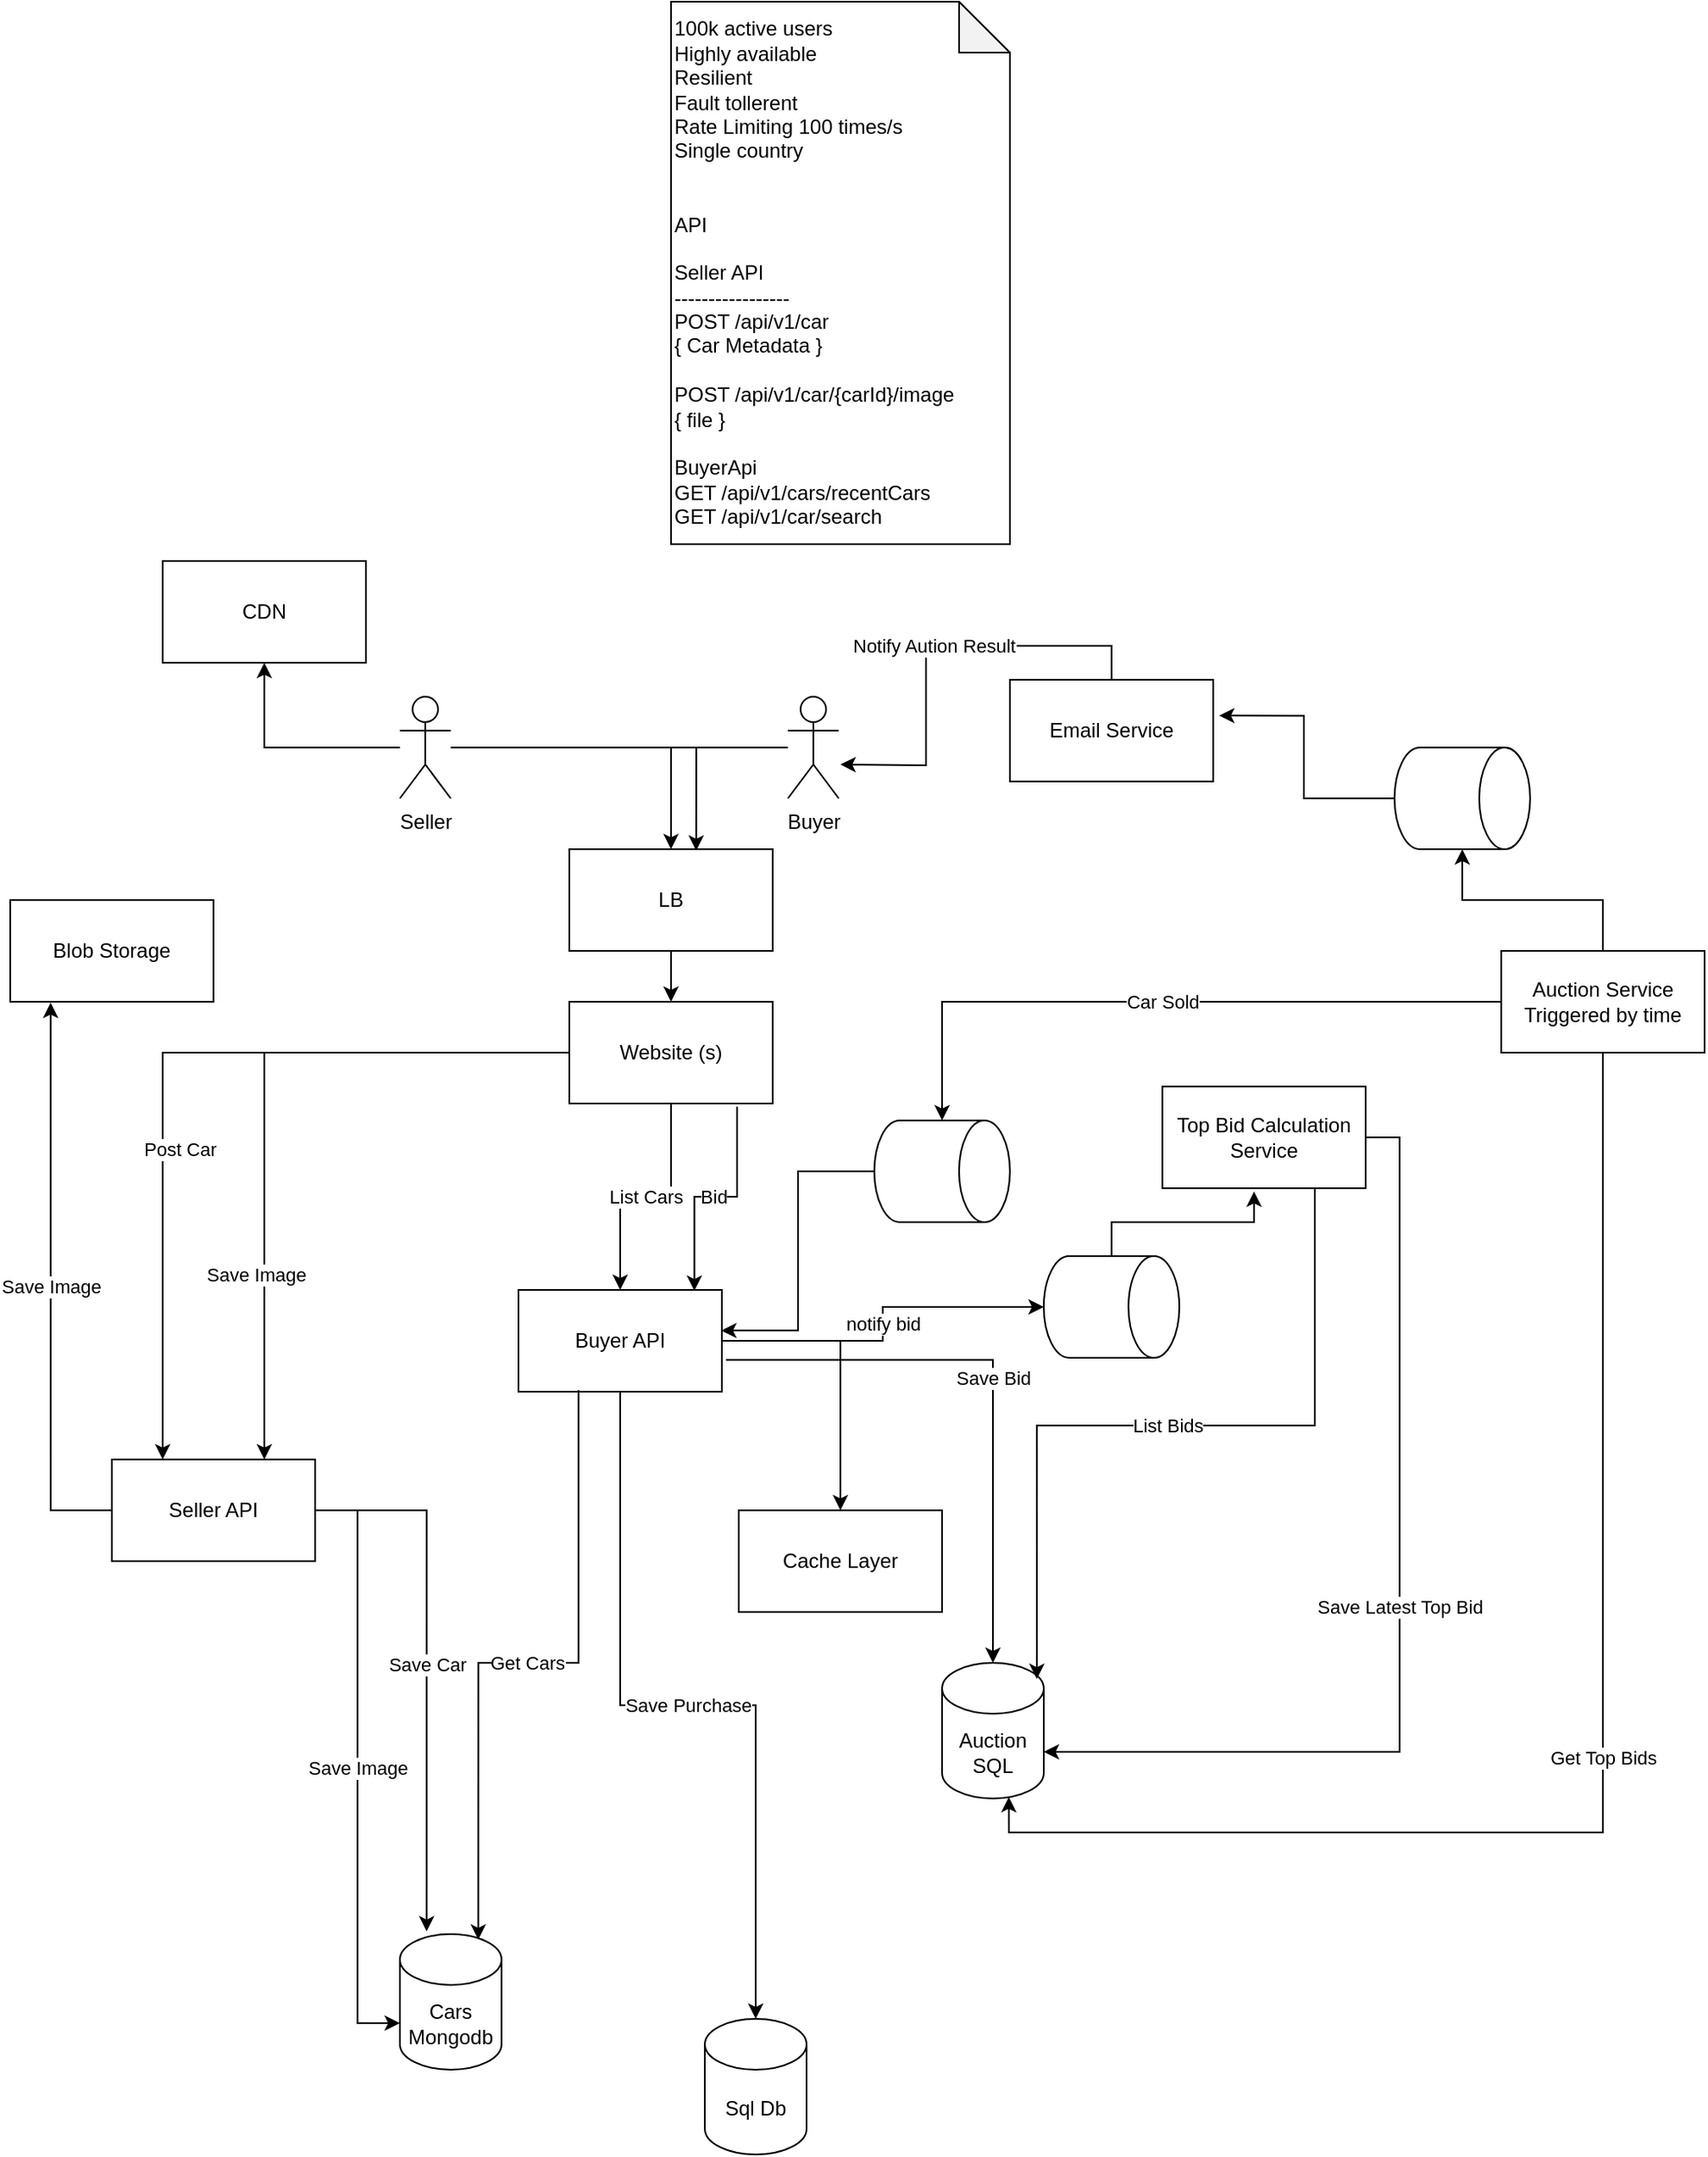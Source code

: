 <mxfile version="27.1.3">
  <diagram name="Page-1" id="kClDVkn1rwwxWksCV2Wo">
    <mxGraphModel dx="1805" dy="1711" grid="1" gridSize="10" guides="1" tooltips="1" connect="1" arrows="1" fold="1" page="1" pageScale="1" pageWidth="827" pageHeight="1169" math="0" shadow="0">
      <root>
        <mxCell id="0" />
        <mxCell id="1" parent="0" />
        <mxCell id="C3qPjn6Pq11D4Rv8hFkP-7" value="Post Car" style="edgeStyle=orthogonalEdgeStyle;rounded=0;orthogonalLoop=1;jettySize=auto;html=1;entryX=0.25;entryY=0;entryDx=0;entryDy=0;" parent="1" source="C3qPjn6Pq11D4Rv8hFkP-1" target="C3qPjn6Pq11D4Rv8hFkP-6" edge="1">
          <mxGeometry x="0.238" y="10" relative="1" as="geometry">
            <mxPoint as="offset" />
          </mxGeometry>
        </mxCell>
        <mxCell id="C3qPjn6Pq11D4Rv8hFkP-11" value="List Cars" style="edgeStyle=orthogonalEdgeStyle;rounded=0;orthogonalLoop=1;jettySize=auto;html=1;" parent="1" source="C3qPjn6Pq11D4Rv8hFkP-1" target="C3qPjn6Pq11D4Rv8hFkP-8" edge="1">
          <mxGeometry relative="1" as="geometry" />
        </mxCell>
        <mxCell id="C3qPjn6Pq11D4Rv8hFkP-24" value="Save Image" style="edgeStyle=orthogonalEdgeStyle;rounded=0;orthogonalLoop=1;jettySize=auto;html=1;entryX=0.199;entryY=1.009;entryDx=0;entryDy=0;exitX=0;exitY=0.5;exitDx=0;exitDy=0;entryPerimeter=0;" parent="1" source="C3qPjn6Pq11D4Rv8hFkP-6" target="C3qPjn6Pq11D4Rv8hFkP-23" edge="1">
          <mxGeometry relative="1" as="geometry" />
        </mxCell>
        <mxCell id="C3qPjn6Pq11D4Rv8hFkP-1" value="Website (s)" style="rounded=0;whiteSpace=wrap;html=1;" parent="1" vertex="1">
          <mxGeometry x="270" y="210" width="120" height="60" as="geometry" />
        </mxCell>
        <mxCell id="C3qPjn6Pq11D4Rv8hFkP-4" style="edgeStyle=orthogonalEdgeStyle;rounded=0;orthogonalLoop=1;jettySize=auto;html=1;entryX=0.624;entryY=0.014;entryDx=0;entryDy=0;entryPerimeter=0;" parent="1" source="C3qPjn6Pq11D4Rv8hFkP-2" target="C3qPjn6Pq11D4Rv8hFkP-39" edge="1">
          <mxGeometry relative="1" as="geometry" />
        </mxCell>
        <mxCell id="C3qPjn6Pq11D4Rv8hFkP-42" style="edgeStyle=orthogonalEdgeStyle;rounded=0;orthogonalLoop=1;jettySize=auto;html=1;" parent="1" source="C3qPjn6Pq11D4Rv8hFkP-2" target="C3qPjn6Pq11D4Rv8hFkP-41" edge="1">
          <mxGeometry relative="1" as="geometry" />
        </mxCell>
        <mxCell id="C3qPjn6Pq11D4Rv8hFkP-2" value="Seller" style="shape=umlActor;verticalLabelPosition=bottom;verticalAlign=top;html=1;outlineConnect=0;" parent="1" vertex="1">
          <mxGeometry x="170" y="30" width="30" height="60" as="geometry" />
        </mxCell>
        <mxCell id="C3qPjn6Pq11D4Rv8hFkP-3" value="Buyer" style="shape=umlActor;verticalLabelPosition=bottom;verticalAlign=top;html=1;outlineConnect=0;" parent="1" vertex="1">
          <mxGeometry x="399" y="30" width="30" height="60" as="geometry" />
        </mxCell>
        <mxCell id="C3qPjn6Pq11D4Rv8hFkP-5" style="edgeStyle=orthogonalEdgeStyle;rounded=0;orthogonalLoop=1;jettySize=auto;html=1;" parent="1" source="C3qPjn6Pq11D4Rv8hFkP-3" target="C3qPjn6Pq11D4Rv8hFkP-39" edge="1">
          <mxGeometry relative="1" as="geometry" />
        </mxCell>
        <mxCell id="C3qPjn6Pq11D4Rv8hFkP-10" value="Save Car" style="edgeStyle=orthogonalEdgeStyle;rounded=0;orthogonalLoop=1;jettySize=auto;html=1;entryX=0.263;entryY=-0.02;entryDx=0;entryDy=0;entryPerimeter=0;" parent="1" source="C3qPjn6Pq11D4Rv8hFkP-6" target="C3qPjn6Pq11D4Rv8hFkP-9" edge="1">
          <mxGeometry relative="1" as="geometry">
            <mxPoint x="200" y="600" as="targetPoint" />
          </mxGeometry>
        </mxCell>
        <mxCell id="C3qPjn6Pq11D4Rv8hFkP-6" value="Seller API" style="rounded=0;whiteSpace=wrap;html=1;" parent="1" vertex="1">
          <mxGeometry y="480" width="120" height="60" as="geometry" />
        </mxCell>
        <mxCell id="C3qPjn6Pq11D4Rv8hFkP-33" value="notify bid" style="edgeStyle=orthogonalEdgeStyle;rounded=0;orthogonalLoop=1;jettySize=auto;html=1;entryX=0.5;entryY=1;entryDx=0;entryDy=0;entryPerimeter=0;" parent="1" source="C3qPjn6Pq11D4Rv8hFkP-8" target="C3qPjn6Pq11D4Rv8hFkP-34" edge="1">
          <mxGeometry relative="1" as="geometry">
            <mxPoint x="570" y="410" as="targetPoint" />
          </mxGeometry>
        </mxCell>
        <mxCell id="C3qPjn6Pq11D4Rv8hFkP-44" style="edgeStyle=orthogonalEdgeStyle;rounded=0;orthogonalLoop=1;jettySize=auto;html=1;" parent="1" source="C3qPjn6Pq11D4Rv8hFkP-8" target="C3qPjn6Pq11D4Rv8hFkP-43" edge="1">
          <mxGeometry relative="1" as="geometry" />
        </mxCell>
        <mxCell id="C3qPjn6Pq11D4Rv8hFkP-8" value="Buyer API" style="rounded=0;whiteSpace=wrap;html=1;" parent="1" vertex="1">
          <mxGeometry x="240" y="380" width="120" height="60" as="geometry" />
        </mxCell>
        <mxCell id="C3qPjn6Pq11D4Rv8hFkP-9" value="Cars Mongodb" style="shape=cylinder3;whiteSpace=wrap;html=1;boundedLbl=1;backgroundOutline=1;size=15;" parent="1" vertex="1">
          <mxGeometry x="170" y="760" width="60" height="80" as="geometry" />
        </mxCell>
        <mxCell id="C3qPjn6Pq11D4Rv8hFkP-12" value="Get Cars" style="edgeStyle=orthogonalEdgeStyle;rounded=0;orthogonalLoop=1;jettySize=auto;html=1;entryX=0.771;entryY=0.041;entryDx=0;entryDy=0;entryPerimeter=0;exitX=0.295;exitY=0.985;exitDx=0;exitDy=0;exitPerimeter=0;" parent="1" source="C3qPjn6Pq11D4Rv8hFkP-8" target="C3qPjn6Pq11D4Rv8hFkP-9" edge="1">
          <mxGeometry relative="1" as="geometry" />
        </mxCell>
        <mxCell id="C3qPjn6Pq11D4Rv8hFkP-13" value="Bid" style="edgeStyle=orthogonalEdgeStyle;rounded=0;orthogonalLoop=1;jettySize=auto;html=1;entryX=0.865;entryY=0.009;entryDx=0;entryDy=0;exitX=0.825;exitY=1.032;exitDx=0;exitDy=0;exitPerimeter=0;entryPerimeter=0;" parent="1" source="C3qPjn6Pq11D4Rv8hFkP-1" target="C3qPjn6Pq11D4Rv8hFkP-8" edge="1">
          <mxGeometry relative="1" as="geometry" />
        </mxCell>
        <mxCell id="C3qPjn6Pq11D4Rv8hFkP-16" value="Save Bid" style="edgeStyle=orthogonalEdgeStyle;rounded=0;orthogonalLoop=1;jettySize=auto;html=1;exitX=1.02;exitY=0.687;exitDx=0;exitDy=0;exitPerimeter=0;" parent="1" source="C3qPjn6Pq11D4Rv8hFkP-8" target="C3qPjn6Pq11D4Rv8hFkP-15" edge="1">
          <mxGeometry relative="1" as="geometry" />
        </mxCell>
        <mxCell id="C3qPjn6Pq11D4Rv8hFkP-29" style="edgeStyle=orthogonalEdgeStyle;rounded=0;orthogonalLoop=1;jettySize=auto;html=1;exitX=0.5;exitY=0;exitDx=0;exitDy=0;" parent="1" source="C3qPjn6Pq11D4Rv8hFkP-37" target="C3qPjn6Pq11D4Rv8hFkP-30" edge="1">
          <mxGeometry relative="1" as="geometry">
            <mxPoint x="690" y="180" as="targetPoint" />
          </mxGeometry>
        </mxCell>
        <mxCell id="C3qPjn6Pq11D4Rv8hFkP-14" value="Top Bid Calculation Service" style="rounded=0;whiteSpace=wrap;html=1;" parent="1" vertex="1">
          <mxGeometry x="620" y="260" width="120" height="60" as="geometry" />
        </mxCell>
        <mxCell id="C3qPjn6Pq11D4Rv8hFkP-15" value="Auction SQL" style="shape=cylinder3;whiteSpace=wrap;html=1;boundedLbl=1;backgroundOutline=1;size=15;" parent="1" vertex="1">
          <mxGeometry x="490" y="600" width="60" height="80" as="geometry" />
        </mxCell>
        <mxCell id="C3qPjn6Pq11D4Rv8hFkP-17" value="List Bids" style="edgeStyle=orthogonalEdgeStyle;rounded=0;orthogonalLoop=1;jettySize=auto;html=1;entryX=0.932;entryY=0.119;entryDx=0;entryDy=0;entryPerimeter=0;exitX=0.75;exitY=1;exitDx=0;exitDy=0;" parent="1" source="C3qPjn6Pq11D4Rv8hFkP-14" target="C3qPjn6Pq11D4Rv8hFkP-15" edge="1">
          <mxGeometry relative="1" as="geometry" />
        </mxCell>
        <mxCell id="C3qPjn6Pq11D4Rv8hFkP-18" value="Car Sold" style="edgeStyle=orthogonalEdgeStyle;rounded=0;orthogonalLoop=1;jettySize=auto;html=1;exitX=0;exitY=0.5;exitDx=0;exitDy=0;" parent="1" source="C3qPjn6Pq11D4Rv8hFkP-37" target="C3qPjn6Pq11D4Rv8hFkP-21" edge="1">
          <mxGeometry relative="1" as="geometry" />
        </mxCell>
        <mxCell id="C3qPjn6Pq11D4Rv8hFkP-19" value="Save Purchase" style="edgeStyle=orthogonalEdgeStyle;rounded=0;orthogonalLoop=1;jettySize=auto;html=1;" parent="1" source="C3qPjn6Pq11D4Rv8hFkP-8" target="C3qPjn6Pq11D4Rv8hFkP-45" edge="1">
          <mxGeometry relative="1" as="geometry" />
        </mxCell>
        <mxCell id="C3qPjn6Pq11D4Rv8hFkP-22" style="edgeStyle=orthogonalEdgeStyle;rounded=0;orthogonalLoop=1;jettySize=auto;html=1;entryX=0.997;entryY=0.399;entryDx=0;entryDy=0;entryPerimeter=0;" parent="1" source="C3qPjn6Pq11D4Rv8hFkP-21" target="C3qPjn6Pq11D4Rv8hFkP-8" edge="1">
          <mxGeometry relative="1" as="geometry">
            <mxPoint x="370" y="420" as="targetPoint" />
          </mxGeometry>
        </mxCell>
        <mxCell id="C3qPjn6Pq11D4Rv8hFkP-21" value="" style="shape=cylinder3;whiteSpace=wrap;html=1;boundedLbl=1;backgroundOutline=1;size=15;rotation=90;" parent="1" vertex="1">
          <mxGeometry x="460" y="270" width="60" height="80" as="geometry" />
        </mxCell>
        <mxCell id="C3qPjn6Pq11D4Rv8hFkP-23" value="Blob Storage" style="rounded=0;whiteSpace=wrap;html=1;" parent="1" vertex="1">
          <mxGeometry x="-60" y="150" width="120" height="60" as="geometry" />
        </mxCell>
        <mxCell id="C3qPjn6Pq11D4Rv8hFkP-25" value="Save Image" style="edgeStyle=orthogonalEdgeStyle;rounded=0;orthogonalLoop=1;jettySize=auto;html=1;entryX=0.75;entryY=0;entryDx=0;entryDy=0;" parent="1" source="C3qPjn6Pq11D4Rv8hFkP-1" target="C3qPjn6Pq11D4Rv8hFkP-6" edge="1">
          <mxGeometry x="0.479" y="-5" relative="1" as="geometry">
            <mxPoint as="offset" />
          </mxGeometry>
        </mxCell>
        <mxCell id="C3qPjn6Pq11D4Rv8hFkP-26" value="Save Image" style="edgeStyle=orthogonalEdgeStyle;rounded=0;orthogonalLoop=1;jettySize=auto;html=1;entryX=0;entryY=0;entryDx=0;entryDy=52.5;entryPerimeter=0;" parent="1" source="C3qPjn6Pq11D4Rv8hFkP-6" target="C3qPjn6Pq11D4Rv8hFkP-9" edge="1">
          <mxGeometry relative="1" as="geometry" />
        </mxCell>
        <mxCell id="C3qPjn6Pq11D4Rv8hFkP-28" value="Notify Aution Result" style="edgeStyle=orthogonalEdgeStyle;rounded=0;orthogonalLoop=1;jettySize=auto;html=1;exitX=0.5;exitY=0;exitDx=0;exitDy=0;" parent="1" source="C3qPjn6Pq11D4Rv8hFkP-27" edge="1">
          <mxGeometry relative="1" as="geometry">
            <mxPoint x="430" y="70" as="targetPoint" />
          </mxGeometry>
        </mxCell>
        <mxCell id="C3qPjn6Pq11D4Rv8hFkP-27" value="Email Service" style="rounded=0;whiteSpace=wrap;html=1;" parent="1" vertex="1">
          <mxGeometry x="530" y="20" width="120" height="60" as="geometry" />
        </mxCell>
        <mxCell id="C3qPjn6Pq11D4Rv8hFkP-30" value="" style="shape=cylinder3;whiteSpace=wrap;html=1;boundedLbl=1;backgroundOutline=1;size=15;rotation=90;" parent="1" vertex="1">
          <mxGeometry x="767" y="50" width="60" height="80" as="geometry" />
        </mxCell>
        <mxCell id="C3qPjn6Pq11D4Rv8hFkP-31" style="edgeStyle=orthogonalEdgeStyle;rounded=0;orthogonalLoop=1;jettySize=auto;html=1;entryX=1.029;entryY=0.353;entryDx=0;entryDy=0;entryPerimeter=0;" parent="1" source="C3qPjn6Pq11D4Rv8hFkP-30" target="C3qPjn6Pq11D4Rv8hFkP-27" edge="1">
          <mxGeometry relative="1" as="geometry" />
        </mxCell>
        <mxCell id="C3qPjn6Pq11D4Rv8hFkP-34" value="" style="shape=cylinder3;whiteSpace=wrap;html=1;boundedLbl=1;backgroundOutline=1;size=15;rotation=90;" parent="1" vertex="1">
          <mxGeometry x="560" y="350" width="60" height="80" as="geometry" />
        </mxCell>
        <mxCell id="C3qPjn6Pq11D4Rv8hFkP-35" style="edgeStyle=orthogonalEdgeStyle;rounded=0;orthogonalLoop=1;jettySize=auto;html=1;entryX=0.451;entryY=1.032;entryDx=0;entryDy=0;entryPerimeter=0;" parent="1" source="C3qPjn6Pq11D4Rv8hFkP-34" target="C3qPjn6Pq11D4Rv8hFkP-14" edge="1">
          <mxGeometry relative="1" as="geometry" />
        </mxCell>
        <mxCell id="C3qPjn6Pq11D4Rv8hFkP-36" value="Save Latest Top Bid" style="edgeStyle=orthogonalEdgeStyle;rounded=0;orthogonalLoop=1;jettySize=auto;html=1;entryX=1;entryY=0;entryDx=0;entryDy=52.5;entryPerimeter=0;exitX=1;exitY=0.5;exitDx=0;exitDy=0;" parent="1" source="C3qPjn6Pq11D4Rv8hFkP-14" target="C3qPjn6Pq11D4Rv8hFkP-15" edge="1">
          <mxGeometry relative="1" as="geometry" />
        </mxCell>
        <mxCell id="C3qPjn6Pq11D4Rv8hFkP-37" value="Auction Service&lt;div&gt;Triggered by time&lt;/div&gt;" style="rounded=0;whiteSpace=wrap;html=1;" parent="1" vertex="1">
          <mxGeometry x="820" y="180" width="120" height="60" as="geometry" />
        </mxCell>
        <mxCell id="C3qPjn6Pq11D4Rv8hFkP-38" value="Get Top Bids" style="edgeStyle=orthogonalEdgeStyle;rounded=0;orthogonalLoop=1;jettySize=auto;html=1;entryX=0.656;entryY=0.989;entryDx=0;entryDy=0;entryPerimeter=0;exitX=0.5;exitY=1;exitDx=0;exitDy=0;" parent="1" source="C3qPjn6Pq11D4Rv8hFkP-37" target="C3qPjn6Pq11D4Rv8hFkP-15" edge="1">
          <mxGeometry relative="1" as="geometry" />
        </mxCell>
        <mxCell id="C3qPjn6Pq11D4Rv8hFkP-40" style="edgeStyle=orthogonalEdgeStyle;rounded=0;orthogonalLoop=1;jettySize=auto;html=1;entryX=0.5;entryY=0;entryDx=0;entryDy=0;" parent="1" source="C3qPjn6Pq11D4Rv8hFkP-39" target="C3qPjn6Pq11D4Rv8hFkP-1" edge="1">
          <mxGeometry relative="1" as="geometry" />
        </mxCell>
        <mxCell id="C3qPjn6Pq11D4Rv8hFkP-39" value="LB" style="rounded=0;whiteSpace=wrap;html=1;" parent="1" vertex="1">
          <mxGeometry x="270" y="120" width="120" height="60" as="geometry" />
        </mxCell>
        <mxCell id="C3qPjn6Pq11D4Rv8hFkP-41" value="CDN" style="rounded=0;whiteSpace=wrap;html=1;" parent="1" vertex="1">
          <mxGeometry x="30" y="-50" width="120" height="60" as="geometry" />
        </mxCell>
        <mxCell id="C3qPjn6Pq11D4Rv8hFkP-43" value="Cache Layer" style="rounded=0;whiteSpace=wrap;html=1;" parent="1" vertex="1">
          <mxGeometry x="370" y="510" width="120" height="60" as="geometry" />
        </mxCell>
        <mxCell id="C3qPjn6Pq11D4Rv8hFkP-45" value="Sql Db" style="shape=cylinder3;whiteSpace=wrap;html=1;boundedLbl=1;backgroundOutline=1;size=15;" parent="1" vertex="1">
          <mxGeometry x="350" y="810" width="60" height="80" as="geometry" />
        </mxCell>
        <mxCell id="YBhndWlwTkyuZkose8X6-1" value="&lt;div&gt;100k active users&lt;/div&gt;&lt;div&gt;Highly available&lt;/div&gt;&lt;div&gt;Resilient&lt;/div&gt;&lt;div&gt;Fault tollerent&lt;/div&gt;&lt;div&gt;Rate Limiting 100 times/s&lt;/div&gt;&lt;div&gt;Single country&lt;/div&gt;&lt;div&gt;&lt;br&gt;&lt;/div&gt;&lt;div&gt;&lt;br&gt;&lt;/div&gt;&lt;div&gt;API&lt;/div&gt;&lt;div&gt;&lt;br&gt;&lt;/div&gt;&lt;div&gt;Seller API&lt;/div&gt;&lt;div&gt;-----------------&lt;/div&gt;&lt;div&gt;POST /api/v1/car&lt;/div&gt;&lt;div&gt;{ Car Metadata }&lt;/div&gt;&lt;div&gt;&lt;br&gt;&lt;/div&gt;&lt;div&gt;POST /api/v1/car/{carId}/image&lt;/div&gt;&lt;div&gt;{ file }&lt;/div&gt;&lt;div&gt;&lt;br&gt;&lt;/div&gt;&lt;div&gt;BuyerApi&lt;/div&gt;&lt;div&gt;GET /api/v1/cars/recentCars&lt;/div&gt;&lt;div style=&quot;&quot;&gt;GET /api/v1/car/search&lt;/div&gt;" style="shape=note;whiteSpace=wrap;html=1;backgroundOutline=1;darkOpacity=0.05;align=left;" vertex="1" parent="1">
          <mxGeometry x="330" y="-380" width="200" height="320" as="geometry" />
        </mxCell>
      </root>
    </mxGraphModel>
  </diagram>
</mxfile>
